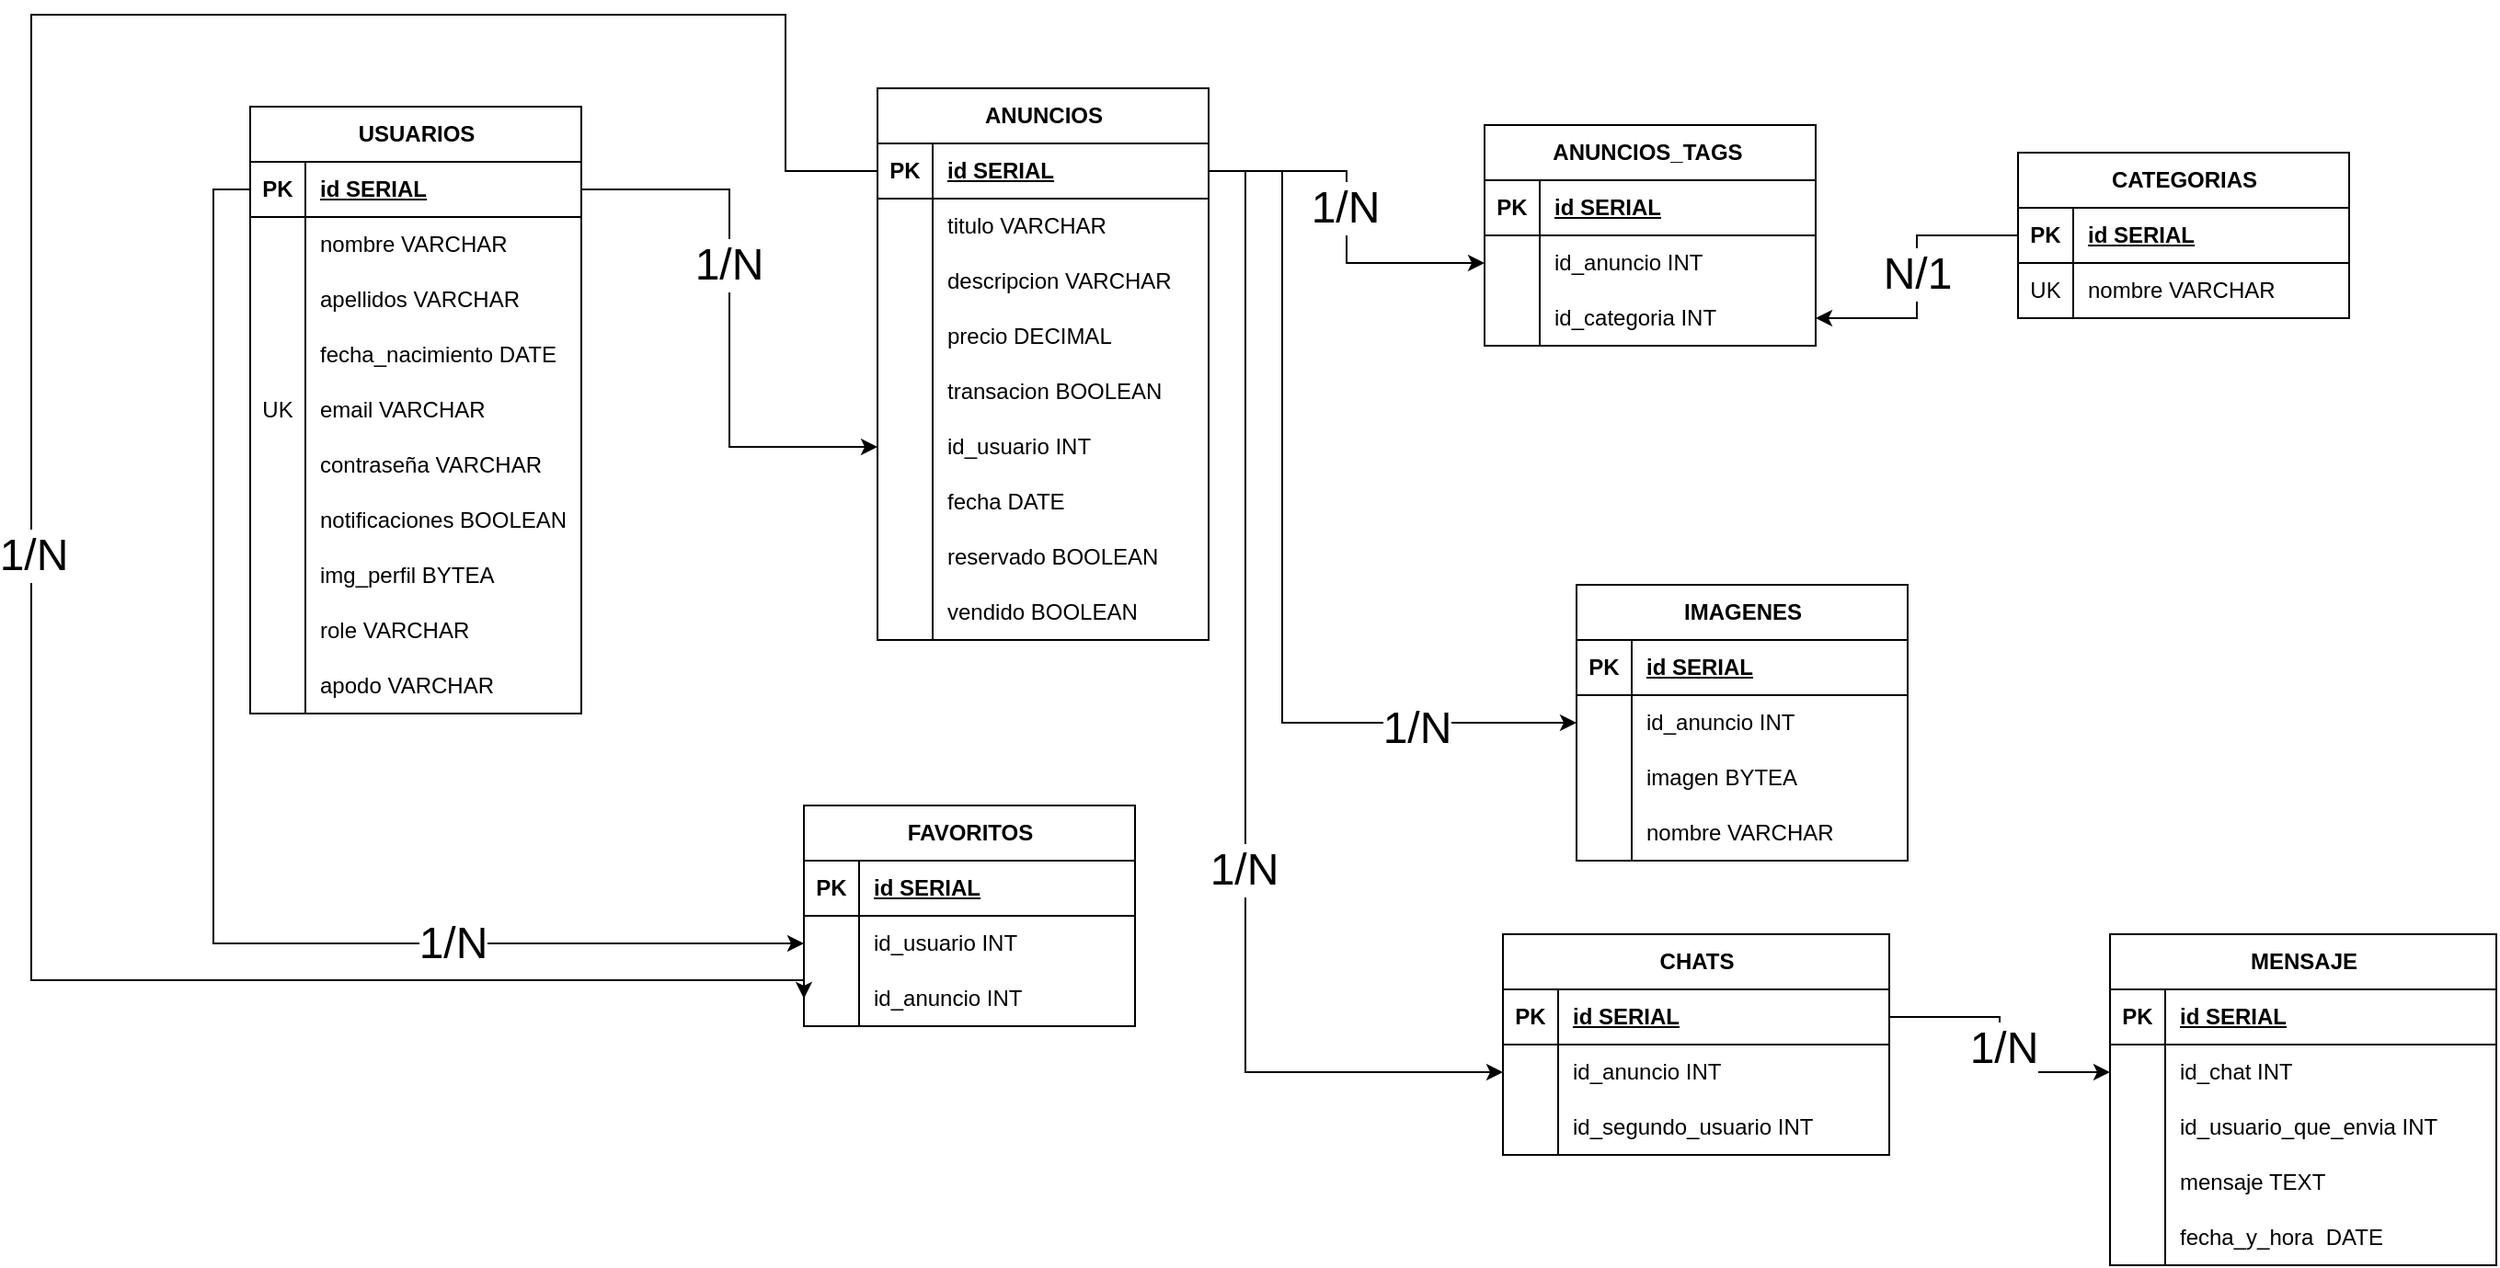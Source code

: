 <mxfile version="21.7.5" type="device">
  <diagram name="Página-1" id="xFBbB_zyV15FyHv-5IQv">
    <mxGraphModel dx="2261" dy="764" grid="1" gridSize="10" guides="1" tooltips="1" connect="1" arrows="1" fold="1" page="1" pageScale="1" pageWidth="827" pageHeight="1169" math="0" shadow="0">
      <root>
        <mxCell id="0" />
        <mxCell id="1" parent="0" />
        <mxCell id="08v7dQ_NmkrzOguiUKik-5" value="USUARIOS" style="shape=table;startSize=30;container=1;collapsible=1;childLayout=tableLayout;fixedRows=1;rowLines=0;fontStyle=1;align=center;resizeLast=1;html=1;" parent="1" vertex="1">
          <mxGeometry x="-511" y="370" width="180" height="330" as="geometry" />
        </mxCell>
        <mxCell id="08v7dQ_NmkrzOguiUKik-6" value="" style="shape=tableRow;horizontal=0;startSize=0;swimlaneHead=0;swimlaneBody=0;fillColor=none;collapsible=0;dropTarget=0;points=[[0,0.5],[1,0.5]];portConstraint=eastwest;top=0;left=0;right=0;bottom=1;" parent="08v7dQ_NmkrzOguiUKik-5" vertex="1">
          <mxGeometry y="30" width="180" height="30" as="geometry" />
        </mxCell>
        <mxCell id="08v7dQ_NmkrzOguiUKik-7" value="PK" style="shape=partialRectangle;connectable=0;fillColor=none;top=0;left=0;bottom=0;right=0;fontStyle=1;overflow=hidden;whiteSpace=wrap;html=1;" parent="08v7dQ_NmkrzOguiUKik-6" vertex="1">
          <mxGeometry width="30" height="30" as="geometry">
            <mxRectangle width="30" height="30" as="alternateBounds" />
          </mxGeometry>
        </mxCell>
        <mxCell id="08v7dQ_NmkrzOguiUKik-8" value="id SERIAL" style="shape=partialRectangle;connectable=0;fillColor=none;top=0;left=0;bottom=0;right=0;align=left;spacingLeft=6;fontStyle=5;overflow=hidden;whiteSpace=wrap;html=1;" parent="08v7dQ_NmkrzOguiUKik-6" vertex="1">
          <mxGeometry x="30" width="150" height="30" as="geometry">
            <mxRectangle width="150" height="30" as="alternateBounds" />
          </mxGeometry>
        </mxCell>
        <mxCell id="08v7dQ_NmkrzOguiUKik-9" value="" style="shape=tableRow;horizontal=0;startSize=0;swimlaneHead=0;swimlaneBody=0;fillColor=none;collapsible=0;dropTarget=0;points=[[0,0.5],[1,0.5]];portConstraint=eastwest;top=0;left=0;right=0;bottom=0;" parent="08v7dQ_NmkrzOguiUKik-5" vertex="1">
          <mxGeometry y="60" width="180" height="30" as="geometry" />
        </mxCell>
        <mxCell id="08v7dQ_NmkrzOguiUKik-10" value="" style="shape=partialRectangle;connectable=0;fillColor=none;top=0;left=0;bottom=0;right=0;editable=1;overflow=hidden;whiteSpace=wrap;html=1;" parent="08v7dQ_NmkrzOguiUKik-9" vertex="1">
          <mxGeometry width="30" height="30" as="geometry">
            <mxRectangle width="30" height="30" as="alternateBounds" />
          </mxGeometry>
        </mxCell>
        <mxCell id="08v7dQ_NmkrzOguiUKik-11" value="nombre VARCHAR" style="shape=partialRectangle;connectable=0;fillColor=none;top=0;left=0;bottom=0;right=0;align=left;spacingLeft=6;overflow=hidden;whiteSpace=wrap;html=1;" parent="08v7dQ_NmkrzOguiUKik-9" vertex="1">
          <mxGeometry x="30" width="150" height="30" as="geometry">
            <mxRectangle width="150" height="30" as="alternateBounds" />
          </mxGeometry>
        </mxCell>
        <mxCell id="08v7dQ_NmkrzOguiUKik-12" value="" style="shape=tableRow;horizontal=0;startSize=0;swimlaneHead=0;swimlaneBody=0;fillColor=none;collapsible=0;dropTarget=0;points=[[0,0.5],[1,0.5]];portConstraint=eastwest;top=0;left=0;right=0;bottom=0;" parent="08v7dQ_NmkrzOguiUKik-5" vertex="1">
          <mxGeometry y="90" width="180" height="30" as="geometry" />
        </mxCell>
        <mxCell id="08v7dQ_NmkrzOguiUKik-13" value="" style="shape=partialRectangle;connectable=0;fillColor=none;top=0;left=0;bottom=0;right=0;editable=1;overflow=hidden;whiteSpace=wrap;html=1;" parent="08v7dQ_NmkrzOguiUKik-12" vertex="1">
          <mxGeometry width="30" height="30" as="geometry">
            <mxRectangle width="30" height="30" as="alternateBounds" />
          </mxGeometry>
        </mxCell>
        <mxCell id="08v7dQ_NmkrzOguiUKik-14" value="apellidos VARCHAR" style="shape=partialRectangle;connectable=0;fillColor=none;top=0;left=0;bottom=0;right=0;align=left;spacingLeft=6;overflow=hidden;whiteSpace=wrap;html=1;" parent="08v7dQ_NmkrzOguiUKik-12" vertex="1">
          <mxGeometry x="30" width="150" height="30" as="geometry">
            <mxRectangle width="150" height="30" as="alternateBounds" />
          </mxGeometry>
        </mxCell>
        <mxCell id="08v7dQ_NmkrzOguiUKik-18" value="" style="shape=tableRow;horizontal=0;startSize=0;swimlaneHead=0;swimlaneBody=0;fillColor=none;collapsible=0;dropTarget=0;points=[[0,0.5],[1,0.5]];portConstraint=eastwest;top=0;left=0;right=0;bottom=0;" parent="08v7dQ_NmkrzOguiUKik-5" vertex="1">
          <mxGeometry y="120" width="180" height="30" as="geometry" />
        </mxCell>
        <mxCell id="08v7dQ_NmkrzOguiUKik-19" value="" style="shape=partialRectangle;connectable=0;fillColor=none;top=0;left=0;bottom=0;right=0;editable=1;overflow=hidden;whiteSpace=wrap;html=1;" parent="08v7dQ_NmkrzOguiUKik-18" vertex="1">
          <mxGeometry width="30" height="30" as="geometry">
            <mxRectangle width="30" height="30" as="alternateBounds" />
          </mxGeometry>
        </mxCell>
        <mxCell id="08v7dQ_NmkrzOguiUKik-20" value="fecha_nacimiento DATE" style="shape=partialRectangle;connectable=0;fillColor=none;top=0;left=0;bottom=0;right=0;align=left;spacingLeft=6;overflow=hidden;whiteSpace=wrap;html=1;" parent="08v7dQ_NmkrzOguiUKik-18" vertex="1">
          <mxGeometry x="30" width="150" height="30" as="geometry">
            <mxRectangle width="150" height="30" as="alternateBounds" />
          </mxGeometry>
        </mxCell>
        <mxCell id="08v7dQ_NmkrzOguiUKik-15" value="" style="shape=tableRow;horizontal=0;startSize=0;swimlaneHead=0;swimlaneBody=0;fillColor=none;collapsible=0;dropTarget=0;points=[[0,0.5],[1,0.5]];portConstraint=eastwest;top=0;left=0;right=0;bottom=0;" parent="08v7dQ_NmkrzOguiUKik-5" vertex="1">
          <mxGeometry y="150" width="180" height="30" as="geometry" />
        </mxCell>
        <mxCell id="08v7dQ_NmkrzOguiUKik-16" value="UK" style="shape=partialRectangle;connectable=0;fillColor=none;top=0;left=0;bottom=0;right=0;editable=1;overflow=hidden;whiteSpace=wrap;html=1;" parent="08v7dQ_NmkrzOguiUKik-15" vertex="1">
          <mxGeometry width="30" height="30" as="geometry">
            <mxRectangle width="30" height="30" as="alternateBounds" />
          </mxGeometry>
        </mxCell>
        <mxCell id="08v7dQ_NmkrzOguiUKik-17" value="email VARCHAR" style="shape=partialRectangle;connectable=0;fillColor=none;top=0;left=0;bottom=0;right=0;align=left;spacingLeft=6;overflow=hidden;whiteSpace=wrap;html=1;" parent="08v7dQ_NmkrzOguiUKik-15" vertex="1">
          <mxGeometry x="30" width="150" height="30" as="geometry">
            <mxRectangle width="150" height="30" as="alternateBounds" />
          </mxGeometry>
        </mxCell>
        <mxCell id="08v7dQ_NmkrzOguiUKik-21" value="" style="shape=tableRow;horizontal=0;startSize=0;swimlaneHead=0;swimlaneBody=0;fillColor=none;collapsible=0;dropTarget=0;points=[[0,0.5],[1,0.5]];portConstraint=eastwest;top=0;left=0;right=0;bottom=0;" parent="08v7dQ_NmkrzOguiUKik-5" vertex="1">
          <mxGeometry y="180" width="180" height="30" as="geometry" />
        </mxCell>
        <mxCell id="08v7dQ_NmkrzOguiUKik-22" value="" style="shape=partialRectangle;connectable=0;fillColor=none;top=0;left=0;bottom=0;right=0;editable=1;overflow=hidden;whiteSpace=wrap;html=1;" parent="08v7dQ_NmkrzOguiUKik-21" vertex="1">
          <mxGeometry width="30" height="30" as="geometry">
            <mxRectangle width="30" height="30" as="alternateBounds" />
          </mxGeometry>
        </mxCell>
        <mxCell id="08v7dQ_NmkrzOguiUKik-23" value="contraseña VARCHAR" style="shape=partialRectangle;connectable=0;fillColor=none;top=0;left=0;bottom=0;right=0;align=left;spacingLeft=6;overflow=hidden;whiteSpace=wrap;html=1;" parent="08v7dQ_NmkrzOguiUKik-21" vertex="1">
          <mxGeometry x="30" width="150" height="30" as="geometry">
            <mxRectangle width="150" height="30" as="alternateBounds" />
          </mxGeometry>
        </mxCell>
        <mxCell id="08v7dQ_NmkrzOguiUKik-24" value="" style="shape=tableRow;horizontal=0;startSize=0;swimlaneHead=0;swimlaneBody=0;fillColor=none;collapsible=0;dropTarget=0;points=[[0,0.5],[1,0.5]];portConstraint=eastwest;top=0;left=0;right=0;bottom=0;" parent="08v7dQ_NmkrzOguiUKik-5" vertex="1">
          <mxGeometry y="210" width="180" height="30" as="geometry" />
        </mxCell>
        <mxCell id="08v7dQ_NmkrzOguiUKik-25" value="" style="shape=partialRectangle;connectable=0;fillColor=none;top=0;left=0;bottom=0;right=0;editable=1;overflow=hidden;whiteSpace=wrap;html=1;" parent="08v7dQ_NmkrzOguiUKik-24" vertex="1">
          <mxGeometry width="30" height="30" as="geometry">
            <mxRectangle width="30" height="30" as="alternateBounds" />
          </mxGeometry>
        </mxCell>
        <mxCell id="08v7dQ_NmkrzOguiUKik-26" value="notificaciones BOOLEAN" style="shape=partialRectangle;connectable=0;fillColor=none;top=0;left=0;bottom=0;right=0;align=left;spacingLeft=6;overflow=hidden;whiteSpace=wrap;html=1;" parent="08v7dQ_NmkrzOguiUKik-24" vertex="1">
          <mxGeometry x="30" width="150" height="30" as="geometry">
            <mxRectangle width="150" height="30" as="alternateBounds" />
          </mxGeometry>
        </mxCell>
        <mxCell id="08v7dQ_NmkrzOguiUKik-125" value="" style="shape=tableRow;horizontal=0;startSize=0;swimlaneHead=0;swimlaneBody=0;fillColor=none;collapsible=0;dropTarget=0;points=[[0,0.5],[1,0.5]];portConstraint=eastwest;top=0;left=0;right=0;bottom=0;" parent="08v7dQ_NmkrzOguiUKik-5" vertex="1">
          <mxGeometry y="240" width="180" height="30" as="geometry" />
        </mxCell>
        <mxCell id="08v7dQ_NmkrzOguiUKik-126" value="" style="shape=partialRectangle;connectable=0;fillColor=none;top=0;left=0;bottom=0;right=0;editable=1;overflow=hidden;whiteSpace=wrap;html=1;" parent="08v7dQ_NmkrzOguiUKik-125" vertex="1">
          <mxGeometry width="30" height="30" as="geometry">
            <mxRectangle width="30" height="30" as="alternateBounds" />
          </mxGeometry>
        </mxCell>
        <mxCell id="08v7dQ_NmkrzOguiUKik-127" value="img_perfil BYTEA" style="shape=partialRectangle;connectable=0;fillColor=none;top=0;left=0;bottom=0;right=0;align=left;spacingLeft=6;overflow=hidden;whiteSpace=wrap;html=1;" parent="08v7dQ_NmkrzOguiUKik-125" vertex="1">
          <mxGeometry x="30" width="150" height="30" as="geometry">
            <mxRectangle width="150" height="30" as="alternateBounds" />
          </mxGeometry>
        </mxCell>
        <mxCell id="OYvAsoiQzsK3gsLC1xbl-1" value="" style="shape=tableRow;horizontal=0;startSize=0;swimlaneHead=0;swimlaneBody=0;fillColor=none;collapsible=0;dropTarget=0;points=[[0,0.5],[1,0.5]];portConstraint=eastwest;top=0;left=0;right=0;bottom=0;" parent="08v7dQ_NmkrzOguiUKik-5" vertex="1">
          <mxGeometry y="270" width="180" height="30" as="geometry" />
        </mxCell>
        <mxCell id="OYvAsoiQzsK3gsLC1xbl-2" value="" style="shape=partialRectangle;connectable=0;fillColor=none;top=0;left=0;bottom=0;right=0;editable=1;overflow=hidden;whiteSpace=wrap;html=1;" parent="OYvAsoiQzsK3gsLC1xbl-1" vertex="1">
          <mxGeometry width="30" height="30" as="geometry">
            <mxRectangle width="30" height="30" as="alternateBounds" />
          </mxGeometry>
        </mxCell>
        <mxCell id="OYvAsoiQzsK3gsLC1xbl-3" value="role VARCHAR" style="shape=partialRectangle;connectable=0;fillColor=none;top=0;left=0;bottom=0;right=0;align=left;spacingLeft=6;overflow=hidden;whiteSpace=wrap;html=1;" parent="OYvAsoiQzsK3gsLC1xbl-1" vertex="1">
          <mxGeometry x="30" width="150" height="30" as="geometry">
            <mxRectangle width="150" height="30" as="alternateBounds" />
          </mxGeometry>
        </mxCell>
        <mxCell id="1DwestxLMQqxPcbPdeS--1" value="" style="shape=tableRow;horizontal=0;startSize=0;swimlaneHead=0;swimlaneBody=0;fillColor=none;collapsible=0;dropTarget=0;points=[[0,0.5],[1,0.5]];portConstraint=eastwest;top=0;left=0;right=0;bottom=0;" vertex="1" parent="08v7dQ_NmkrzOguiUKik-5">
          <mxGeometry y="300" width="180" height="30" as="geometry" />
        </mxCell>
        <mxCell id="1DwestxLMQqxPcbPdeS--2" value="" style="shape=partialRectangle;connectable=0;fillColor=none;top=0;left=0;bottom=0;right=0;editable=1;overflow=hidden;whiteSpace=wrap;html=1;" vertex="1" parent="1DwestxLMQqxPcbPdeS--1">
          <mxGeometry width="30" height="30" as="geometry">
            <mxRectangle width="30" height="30" as="alternateBounds" />
          </mxGeometry>
        </mxCell>
        <mxCell id="1DwestxLMQqxPcbPdeS--3" value="apodo VARCHAR" style="shape=partialRectangle;connectable=0;fillColor=none;top=0;left=0;bottom=0;right=0;align=left;spacingLeft=6;overflow=hidden;whiteSpace=wrap;html=1;" vertex="1" parent="1DwestxLMQqxPcbPdeS--1">
          <mxGeometry x="30" width="150" height="30" as="geometry">
            <mxRectangle width="150" height="30" as="alternateBounds" />
          </mxGeometry>
        </mxCell>
        <mxCell id="08v7dQ_NmkrzOguiUKik-27" value="ANUNCIOS" style="shape=table;startSize=30;container=1;collapsible=1;childLayout=tableLayout;fixedRows=1;rowLines=0;fontStyle=1;align=center;resizeLast=1;html=1;" parent="1" vertex="1">
          <mxGeometry x="-170" y="360" width="180" height="300" as="geometry" />
        </mxCell>
        <mxCell id="08v7dQ_NmkrzOguiUKik-28" value="" style="shape=tableRow;horizontal=0;startSize=0;swimlaneHead=0;swimlaneBody=0;fillColor=none;collapsible=0;dropTarget=0;points=[[0,0.5],[1,0.5]];portConstraint=eastwest;top=0;left=0;right=0;bottom=1;" parent="08v7dQ_NmkrzOguiUKik-27" vertex="1">
          <mxGeometry y="30" width="180" height="30" as="geometry" />
        </mxCell>
        <mxCell id="08v7dQ_NmkrzOguiUKik-29" value="PK" style="shape=partialRectangle;connectable=0;fillColor=none;top=0;left=0;bottom=0;right=0;fontStyle=1;overflow=hidden;whiteSpace=wrap;html=1;" parent="08v7dQ_NmkrzOguiUKik-28" vertex="1">
          <mxGeometry width="30" height="30" as="geometry">
            <mxRectangle width="30" height="30" as="alternateBounds" />
          </mxGeometry>
        </mxCell>
        <mxCell id="08v7dQ_NmkrzOguiUKik-30" value="id SERIAL" style="shape=partialRectangle;connectable=0;fillColor=none;top=0;left=0;bottom=0;right=0;align=left;spacingLeft=6;fontStyle=5;overflow=hidden;whiteSpace=wrap;html=1;" parent="08v7dQ_NmkrzOguiUKik-28" vertex="1">
          <mxGeometry x="30" width="150" height="30" as="geometry">
            <mxRectangle width="150" height="30" as="alternateBounds" />
          </mxGeometry>
        </mxCell>
        <mxCell id="08v7dQ_NmkrzOguiUKik-31" value="" style="shape=tableRow;horizontal=0;startSize=0;swimlaneHead=0;swimlaneBody=0;fillColor=none;collapsible=0;dropTarget=0;points=[[0,0.5],[1,0.5]];portConstraint=eastwest;top=0;left=0;right=0;bottom=0;" parent="08v7dQ_NmkrzOguiUKik-27" vertex="1">
          <mxGeometry y="60" width="180" height="30" as="geometry" />
        </mxCell>
        <mxCell id="08v7dQ_NmkrzOguiUKik-32" value="" style="shape=partialRectangle;connectable=0;fillColor=none;top=0;left=0;bottom=0;right=0;editable=1;overflow=hidden;whiteSpace=wrap;html=1;" parent="08v7dQ_NmkrzOguiUKik-31" vertex="1">
          <mxGeometry width="30" height="30" as="geometry">
            <mxRectangle width="30" height="30" as="alternateBounds" />
          </mxGeometry>
        </mxCell>
        <mxCell id="08v7dQ_NmkrzOguiUKik-33" value="titulo VARCHAR" style="shape=partialRectangle;connectable=0;fillColor=none;top=0;left=0;bottom=0;right=0;align=left;spacingLeft=6;overflow=hidden;whiteSpace=wrap;html=1;" parent="08v7dQ_NmkrzOguiUKik-31" vertex="1">
          <mxGeometry x="30" width="150" height="30" as="geometry">
            <mxRectangle width="150" height="30" as="alternateBounds" />
          </mxGeometry>
        </mxCell>
        <mxCell id="08v7dQ_NmkrzOguiUKik-34" value="" style="shape=tableRow;horizontal=0;startSize=0;swimlaneHead=0;swimlaneBody=0;fillColor=none;collapsible=0;dropTarget=0;points=[[0,0.5],[1,0.5]];portConstraint=eastwest;top=0;left=0;right=0;bottom=0;" parent="08v7dQ_NmkrzOguiUKik-27" vertex="1">
          <mxGeometry y="90" width="180" height="30" as="geometry" />
        </mxCell>
        <mxCell id="08v7dQ_NmkrzOguiUKik-35" value="" style="shape=partialRectangle;connectable=0;fillColor=none;top=0;left=0;bottom=0;right=0;editable=1;overflow=hidden;whiteSpace=wrap;html=1;" parent="08v7dQ_NmkrzOguiUKik-34" vertex="1">
          <mxGeometry width="30" height="30" as="geometry">
            <mxRectangle width="30" height="30" as="alternateBounds" />
          </mxGeometry>
        </mxCell>
        <mxCell id="08v7dQ_NmkrzOguiUKik-36" value="descripcion VARCHAR" style="shape=partialRectangle;connectable=0;fillColor=none;top=0;left=0;bottom=0;right=0;align=left;spacingLeft=6;overflow=hidden;whiteSpace=wrap;html=1;" parent="08v7dQ_NmkrzOguiUKik-34" vertex="1">
          <mxGeometry x="30" width="150" height="30" as="geometry">
            <mxRectangle width="150" height="30" as="alternateBounds" />
          </mxGeometry>
        </mxCell>
        <mxCell id="08v7dQ_NmkrzOguiUKik-37" value="" style="shape=tableRow;horizontal=0;startSize=0;swimlaneHead=0;swimlaneBody=0;fillColor=none;collapsible=0;dropTarget=0;points=[[0,0.5],[1,0.5]];portConstraint=eastwest;top=0;left=0;right=0;bottom=0;" parent="08v7dQ_NmkrzOguiUKik-27" vertex="1">
          <mxGeometry y="120" width="180" height="30" as="geometry" />
        </mxCell>
        <mxCell id="08v7dQ_NmkrzOguiUKik-38" value="" style="shape=partialRectangle;connectable=0;fillColor=none;top=0;left=0;bottom=0;right=0;editable=1;overflow=hidden;whiteSpace=wrap;html=1;" parent="08v7dQ_NmkrzOguiUKik-37" vertex="1">
          <mxGeometry width="30" height="30" as="geometry">
            <mxRectangle width="30" height="30" as="alternateBounds" />
          </mxGeometry>
        </mxCell>
        <mxCell id="08v7dQ_NmkrzOguiUKik-39" value="precio DECIMAL" style="shape=partialRectangle;connectable=0;fillColor=none;top=0;left=0;bottom=0;right=0;align=left;spacingLeft=6;overflow=hidden;whiteSpace=wrap;html=1;" parent="08v7dQ_NmkrzOguiUKik-37" vertex="1">
          <mxGeometry x="30" width="150" height="30" as="geometry">
            <mxRectangle width="150" height="30" as="alternateBounds" />
          </mxGeometry>
        </mxCell>
        <mxCell id="08v7dQ_NmkrzOguiUKik-40" value="" style="shape=tableRow;horizontal=0;startSize=0;swimlaneHead=0;swimlaneBody=0;fillColor=none;collapsible=0;dropTarget=0;points=[[0,0.5],[1,0.5]];portConstraint=eastwest;top=0;left=0;right=0;bottom=0;" parent="08v7dQ_NmkrzOguiUKik-27" vertex="1">
          <mxGeometry y="150" width="180" height="30" as="geometry" />
        </mxCell>
        <mxCell id="08v7dQ_NmkrzOguiUKik-41" value="" style="shape=partialRectangle;connectable=0;fillColor=none;top=0;left=0;bottom=0;right=0;editable=1;overflow=hidden;whiteSpace=wrap;html=1;" parent="08v7dQ_NmkrzOguiUKik-40" vertex="1">
          <mxGeometry width="30" height="30" as="geometry">
            <mxRectangle width="30" height="30" as="alternateBounds" />
          </mxGeometry>
        </mxCell>
        <mxCell id="08v7dQ_NmkrzOguiUKik-42" value="transacion BOOLEAN" style="shape=partialRectangle;connectable=0;fillColor=none;top=0;left=0;bottom=0;right=0;align=left;spacingLeft=6;overflow=hidden;whiteSpace=wrap;html=1;" parent="08v7dQ_NmkrzOguiUKik-40" vertex="1">
          <mxGeometry x="30" width="150" height="30" as="geometry">
            <mxRectangle width="150" height="30" as="alternateBounds" />
          </mxGeometry>
        </mxCell>
        <mxCell id="08v7dQ_NmkrzOguiUKik-46" value="" style="shape=tableRow;horizontal=0;startSize=0;swimlaneHead=0;swimlaneBody=0;fillColor=none;collapsible=0;dropTarget=0;points=[[0,0.5],[1,0.5]];portConstraint=eastwest;top=0;left=0;right=0;bottom=0;" parent="08v7dQ_NmkrzOguiUKik-27" vertex="1">
          <mxGeometry y="180" width="180" height="30" as="geometry" />
        </mxCell>
        <mxCell id="08v7dQ_NmkrzOguiUKik-47" value="" style="shape=partialRectangle;connectable=0;fillColor=none;top=0;left=0;bottom=0;right=0;editable=1;overflow=hidden;whiteSpace=wrap;html=1;" parent="08v7dQ_NmkrzOguiUKik-46" vertex="1">
          <mxGeometry width="30" height="30" as="geometry">
            <mxRectangle width="30" height="30" as="alternateBounds" />
          </mxGeometry>
        </mxCell>
        <mxCell id="08v7dQ_NmkrzOguiUKik-48" value="id_usuario INT" style="shape=partialRectangle;connectable=0;fillColor=none;top=0;left=0;bottom=0;right=0;align=left;spacingLeft=6;overflow=hidden;whiteSpace=wrap;html=1;" parent="08v7dQ_NmkrzOguiUKik-46" vertex="1">
          <mxGeometry x="30" width="150" height="30" as="geometry">
            <mxRectangle width="150" height="30" as="alternateBounds" />
          </mxGeometry>
        </mxCell>
        <mxCell id="08v7dQ_NmkrzOguiUKik-49" value="" style="shape=tableRow;horizontal=0;startSize=0;swimlaneHead=0;swimlaneBody=0;fillColor=none;collapsible=0;dropTarget=0;points=[[0,0.5],[1,0.5]];portConstraint=eastwest;top=0;left=0;right=0;bottom=0;" parent="08v7dQ_NmkrzOguiUKik-27" vertex="1">
          <mxGeometry y="210" width="180" height="30" as="geometry" />
        </mxCell>
        <mxCell id="08v7dQ_NmkrzOguiUKik-50" value="" style="shape=partialRectangle;connectable=0;fillColor=none;top=0;left=0;bottom=0;right=0;editable=1;overflow=hidden;whiteSpace=wrap;html=1;" parent="08v7dQ_NmkrzOguiUKik-49" vertex="1">
          <mxGeometry width="30" height="30" as="geometry">
            <mxRectangle width="30" height="30" as="alternateBounds" />
          </mxGeometry>
        </mxCell>
        <mxCell id="08v7dQ_NmkrzOguiUKik-51" value="fecha DATE" style="shape=partialRectangle;connectable=0;fillColor=none;top=0;left=0;bottom=0;right=0;align=left;spacingLeft=6;overflow=hidden;whiteSpace=wrap;html=1;" parent="08v7dQ_NmkrzOguiUKik-49" vertex="1">
          <mxGeometry x="30" width="150" height="30" as="geometry">
            <mxRectangle width="150" height="30" as="alternateBounds" />
          </mxGeometry>
        </mxCell>
        <mxCell id="08v7dQ_NmkrzOguiUKik-52" value="" style="shape=tableRow;horizontal=0;startSize=0;swimlaneHead=0;swimlaneBody=0;fillColor=none;collapsible=0;dropTarget=0;points=[[0,0.5],[1,0.5]];portConstraint=eastwest;top=0;left=0;right=0;bottom=0;" parent="08v7dQ_NmkrzOguiUKik-27" vertex="1">
          <mxGeometry y="240" width="180" height="30" as="geometry" />
        </mxCell>
        <mxCell id="08v7dQ_NmkrzOguiUKik-53" value="" style="shape=partialRectangle;connectable=0;fillColor=none;top=0;left=0;bottom=0;right=0;editable=1;overflow=hidden;whiteSpace=wrap;html=1;" parent="08v7dQ_NmkrzOguiUKik-52" vertex="1">
          <mxGeometry width="30" height="30" as="geometry">
            <mxRectangle width="30" height="30" as="alternateBounds" />
          </mxGeometry>
        </mxCell>
        <mxCell id="08v7dQ_NmkrzOguiUKik-54" value="reservado BOOLEAN" style="shape=partialRectangle;connectable=0;fillColor=none;top=0;left=0;bottom=0;right=0;align=left;spacingLeft=6;overflow=hidden;whiteSpace=wrap;html=1;" parent="08v7dQ_NmkrzOguiUKik-52" vertex="1">
          <mxGeometry x="30" width="150" height="30" as="geometry">
            <mxRectangle width="150" height="30" as="alternateBounds" />
          </mxGeometry>
        </mxCell>
        <mxCell id="08v7dQ_NmkrzOguiUKik-55" value="" style="shape=tableRow;horizontal=0;startSize=0;swimlaneHead=0;swimlaneBody=0;fillColor=none;collapsible=0;dropTarget=0;points=[[0,0.5],[1,0.5]];portConstraint=eastwest;top=0;left=0;right=0;bottom=0;" parent="08v7dQ_NmkrzOguiUKik-27" vertex="1">
          <mxGeometry y="270" width="180" height="30" as="geometry" />
        </mxCell>
        <mxCell id="08v7dQ_NmkrzOguiUKik-56" value="" style="shape=partialRectangle;connectable=0;fillColor=none;top=0;left=0;bottom=0;right=0;editable=1;overflow=hidden;whiteSpace=wrap;html=1;" parent="08v7dQ_NmkrzOguiUKik-55" vertex="1">
          <mxGeometry width="30" height="30" as="geometry">
            <mxRectangle width="30" height="30" as="alternateBounds" />
          </mxGeometry>
        </mxCell>
        <mxCell id="08v7dQ_NmkrzOguiUKik-57" value="vendido BOOLEAN" style="shape=partialRectangle;connectable=0;fillColor=none;top=0;left=0;bottom=0;right=0;align=left;spacingLeft=6;overflow=hidden;whiteSpace=wrap;html=1;" parent="08v7dQ_NmkrzOguiUKik-55" vertex="1">
          <mxGeometry x="30" width="150" height="30" as="geometry">
            <mxRectangle width="150" height="30" as="alternateBounds" />
          </mxGeometry>
        </mxCell>
        <mxCell id="08v7dQ_NmkrzOguiUKik-58" value="ANUNCIOS_TAGS&lt;span style=&quot;white-space: pre;&quot;&gt;&#x9;&lt;/span&gt;" style="shape=table;startSize=30;container=1;collapsible=1;childLayout=tableLayout;fixedRows=1;rowLines=0;fontStyle=1;align=center;resizeLast=1;html=1;" parent="1" vertex="1">
          <mxGeometry x="160" y="380" width="180" height="120" as="geometry" />
        </mxCell>
        <mxCell id="08v7dQ_NmkrzOguiUKik-59" value="" style="shape=tableRow;horizontal=0;startSize=0;swimlaneHead=0;swimlaneBody=0;fillColor=none;collapsible=0;dropTarget=0;points=[[0,0.5],[1,0.5]];portConstraint=eastwest;top=0;left=0;right=0;bottom=1;" parent="08v7dQ_NmkrzOguiUKik-58" vertex="1">
          <mxGeometry y="30" width="180" height="30" as="geometry" />
        </mxCell>
        <mxCell id="08v7dQ_NmkrzOguiUKik-60" value="PK" style="shape=partialRectangle;connectable=0;fillColor=none;top=0;left=0;bottom=0;right=0;fontStyle=1;overflow=hidden;whiteSpace=wrap;html=1;" parent="08v7dQ_NmkrzOguiUKik-59" vertex="1">
          <mxGeometry width="30" height="30" as="geometry">
            <mxRectangle width="30" height="30" as="alternateBounds" />
          </mxGeometry>
        </mxCell>
        <mxCell id="08v7dQ_NmkrzOguiUKik-61" value="id SERIAL" style="shape=partialRectangle;connectable=0;fillColor=none;top=0;left=0;bottom=0;right=0;align=left;spacingLeft=6;fontStyle=5;overflow=hidden;whiteSpace=wrap;html=1;" parent="08v7dQ_NmkrzOguiUKik-59" vertex="1">
          <mxGeometry x="30" width="150" height="30" as="geometry">
            <mxRectangle width="150" height="30" as="alternateBounds" />
          </mxGeometry>
        </mxCell>
        <mxCell id="08v7dQ_NmkrzOguiUKik-62" value="" style="shape=tableRow;horizontal=0;startSize=0;swimlaneHead=0;swimlaneBody=0;fillColor=none;collapsible=0;dropTarget=0;points=[[0,0.5],[1,0.5]];portConstraint=eastwest;top=0;left=0;right=0;bottom=0;" parent="08v7dQ_NmkrzOguiUKik-58" vertex="1">
          <mxGeometry y="60" width="180" height="30" as="geometry" />
        </mxCell>
        <mxCell id="08v7dQ_NmkrzOguiUKik-63" value="" style="shape=partialRectangle;connectable=0;fillColor=none;top=0;left=0;bottom=0;right=0;editable=1;overflow=hidden;whiteSpace=wrap;html=1;" parent="08v7dQ_NmkrzOguiUKik-62" vertex="1">
          <mxGeometry width="30" height="30" as="geometry">
            <mxRectangle width="30" height="30" as="alternateBounds" />
          </mxGeometry>
        </mxCell>
        <mxCell id="08v7dQ_NmkrzOguiUKik-64" value="id_anuncio INT" style="shape=partialRectangle;connectable=0;fillColor=none;top=0;left=0;bottom=0;right=0;align=left;spacingLeft=6;overflow=hidden;whiteSpace=wrap;html=1;" parent="08v7dQ_NmkrzOguiUKik-62" vertex="1">
          <mxGeometry x="30" width="150" height="30" as="geometry">
            <mxRectangle width="150" height="30" as="alternateBounds" />
          </mxGeometry>
        </mxCell>
        <mxCell id="08v7dQ_NmkrzOguiUKik-65" value="" style="shape=tableRow;horizontal=0;startSize=0;swimlaneHead=0;swimlaneBody=0;fillColor=none;collapsible=0;dropTarget=0;points=[[0,0.5],[1,0.5]];portConstraint=eastwest;top=0;left=0;right=0;bottom=0;" parent="08v7dQ_NmkrzOguiUKik-58" vertex="1">
          <mxGeometry y="90" width="180" height="30" as="geometry" />
        </mxCell>
        <mxCell id="08v7dQ_NmkrzOguiUKik-66" value="" style="shape=partialRectangle;connectable=0;fillColor=none;top=0;left=0;bottom=0;right=0;editable=1;overflow=hidden;whiteSpace=wrap;html=1;" parent="08v7dQ_NmkrzOguiUKik-65" vertex="1">
          <mxGeometry width="30" height="30" as="geometry">
            <mxRectangle width="30" height="30" as="alternateBounds" />
          </mxGeometry>
        </mxCell>
        <mxCell id="08v7dQ_NmkrzOguiUKik-67" value="id_categoria INT" style="shape=partialRectangle;connectable=0;fillColor=none;top=0;left=0;bottom=0;right=0;align=left;spacingLeft=6;overflow=hidden;whiteSpace=wrap;html=1;" parent="08v7dQ_NmkrzOguiUKik-65" vertex="1">
          <mxGeometry x="30" width="150" height="30" as="geometry">
            <mxRectangle width="150" height="30" as="alternateBounds" />
          </mxGeometry>
        </mxCell>
        <mxCell id="08v7dQ_NmkrzOguiUKik-71" value="CATEGORIAS" style="shape=table;startSize=30;container=1;collapsible=1;childLayout=tableLayout;fixedRows=1;rowLines=0;fontStyle=1;align=center;resizeLast=1;html=1;" parent="1" vertex="1">
          <mxGeometry x="450" y="395" width="180" height="90" as="geometry" />
        </mxCell>
        <mxCell id="08v7dQ_NmkrzOguiUKik-72" value="" style="shape=tableRow;horizontal=0;startSize=0;swimlaneHead=0;swimlaneBody=0;fillColor=none;collapsible=0;dropTarget=0;points=[[0,0.5],[1,0.5]];portConstraint=eastwest;top=0;left=0;right=0;bottom=1;" parent="08v7dQ_NmkrzOguiUKik-71" vertex="1">
          <mxGeometry y="30" width="180" height="30" as="geometry" />
        </mxCell>
        <mxCell id="08v7dQ_NmkrzOguiUKik-73" value="PK" style="shape=partialRectangle;connectable=0;fillColor=none;top=0;left=0;bottom=0;right=0;fontStyle=1;overflow=hidden;whiteSpace=wrap;html=1;" parent="08v7dQ_NmkrzOguiUKik-72" vertex="1">
          <mxGeometry width="30" height="30" as="geometry">
            <mxRectangle width="30" height="30" as="alternateBounds" />
          </mxGeometry>
        </mxCell>
        <mxCell id="08v7dQ_NmkrzOguiUKik-74" value="id SERIAL" style="shape=partialRectangle;connectable=0;fillColor=none;top=0;left=0;bottom=0;right=0;align=left;spacingLeft=6;fontStyle=5;overflow=hidden;whiteSpace=wrap;html=1;" parent="08v7dQ_NmkrzOguiUKik-72" vertex="1">
          <mxGeometry x="30" width="150" height="30" as="geometry">
            <mxRectangle width="150" height="30" as="alternateBounds" />
          </mxGeometry>
        </mxCell>
        <mxCell id="08v7dQ_NmkrzOguiUKik-75" value="" style="shape=tableRow;horizontal=0;startSize=0;swimlaneHead=0;swimlaneBody=0;fillColor=none;collapsible=0;dropTarget=0;points=[[0,0.5],[1,0.5]];portConstraint=eastwest;top=0;left=0;right=0;bottom=0;" parent="08v7dQ_NmkrzOguiUKik-71" vertex="1">
          <mxGeometry y="60" width="180" height="30" as="geometry" />
        </mxCell>
        <mxCell id="08v7dQ_NmkrzOguiUKik-76" value="UK" style="shape=partialRectangle;connectable=0;fillColor=none;top=0;left=0;bottom=0;right=0;editable=1;overflow=hidden;whiteSpace=wrap;html=1;" parent="08v7dQ_NmkrzOguiUKik-75" vertex="1">
          <mxGeometry width="30" height="30" as="geometry">
            <mxRectangle width="30" height="30" as="alternateBounds" />
          </mxGeometry>
        </mxCell>
        <mxCell id="08v7dQ_NmkrzOguiUKik-77" value="nombre VARCHAR" style="shape=partialRectangle;connectable=0;fillColor=none;top=0;left=0;bottom=0;right=0;align=left;spacingLeft=6;overflow=hidden;whiteSpace=wrap;html=1;" parent="08v7dQ_NmkrzOguiUKik-75" vertex="1">
          <mxGeometry x="30" width="150" height="30" as="geometry">
            <mxRectangle width="150" height="30" as="alternateBounds" />
          </mxGeometry>
        </mxCell>
        <mxCell id="08v7dQ_NmkrzOguiUKik-84" value="FAVORITOS" style="shape=table;startSize=30;container=1;collapsible=1;childLayout=tableLayout;fixedRows=1;rowLines=0;fontStyle=1;align=center;resizeLast=1;html=1;" parent="1" vertex="1">
          <mxGeometry x="-210" y="750" width="180" height="120" as="geometry" />
        </mxCell>
        <mxCell id="08v7dQ_NmkrzOguiUKik-85" value="" style="shape=tableRow;horizontal=0;startSize=0;swimlaneHead=0;swimlaneBody=0;fillColor=none;collapsible=0;dropTarget=0;points=[[0,0.5],[1,0.5]];portConstraint=eastwest;top=0;left=0;right=0;bottom=1;" parent="08v7dQ_NmkrzOguiUKik-84" vertex="1">
          <mxGeometry y="30" width="180" height="30" as="geometry" />
        </mxCell>
        <mxCell id="08v7dQ_NmkrzOguiUKik-86" value="PK" style="shape=partialRectangle;connectable=0;fillColor=none;top=0;left=0;bottom=0;right=0;fontStyle=1;overflow=hidden;whiteSpace=wrap;html=1;" parent="08v7dQ_NmkrzOguiUKik-85" vertex="1">
          <mxGeometry width="30" height="30" as="geometry">
            <mxRectangle width="30" height="30" as="alternateBounds" />
          </mxGeometry>
        </mxCell>
        <mxCell id="08v7dQ_NmkrzOguiUKik-87" value="id SERIAL" style="shape=partialRectangle;connectable=0;fillColor=none;top=0;left=0;bottom=0;right=0;align=left;spacingLeft=6;fontStyle=5;overflow=hidden;whiteSpace=wrap;html=1;" parent="08v7dQ_NmkrzOguiUKik-85" vertex="1">
          <mxGeometry x="30" width="150" height="30" as="geometry">
            <mxRectangle width="150" height="30" as="alternateBounds" />
          </mxGeometry>
        </mxCell>
        <mxCell id="08v7dQ_NmkrzOguiUKik-88" value="" style="shape=tableRow;horizontal=0;startSize=0;swimlaneHead=0;swimlaneBody=0;fillColor=none;collapsible=0;dropTarget=0;points=[[0,0.5],[1,0.5]];portConstraint=eastwest;top=0;left=0;right=0;bottom=0;" parent="08v7dQ_NmkrzOguiUKik-84" vertex="1">
          <mxGeometry y="60" width="180" height="30" as="geometry" />
        </mxCell>
        <mxCell id="08v7dQ_NmkrzOguiUKik-89" value="" style="shape=partialRectangle;connectable=0;fillColor=none;top=0;left=0;bottom=0;right=0;editable=1;overflow=hidden;whiteSpace=wrap;html=1;" parent="08v7dQ_NmkrzOguiUKik-88" vertex="1">
          <mxGeometry width="30" height="30" as="geometry">
            <mxRectangle width="30" height="30" as="alternateBounds" />
          </mxGeometry>
        </mxCell>
        <mxCell id="08v7dQ_NmkrzOguiUKik-90" value="id_usuario INT" style="shape=partialRectangle;connectable=0;fillColor=none;top=0;left=0;bottom=0;right=0;align=left;spacingLeft=6;overflow=hidden;whiteSpace=wrap;html=1;" parent="08v7dQ_NmkrzOguiUKik-88" vertex="1">
          <mxGeometry x="30" width="150" height="30" as="geometry">
            <mxRectangle width="150" height="30" as="alternateBounds" />
          </mxGeometry>
        </mxCell>
        <mxCell id="08v7dQ_NmkrzOguiUKik-91" value="" style="shape=tableRow;horizontal=0;startSize=0;swimlaneHead=0;swimlaneBody=0;fillColor=none;collapsible=0;dropTarget=0;points=[[0,0.5],[1,0.5]];portConstraint=eastwest;top=0;left=0;right=0;bottom=0;" parent="08v7dQ_NmkrzOguiUKik-84" vertex="1">
          <mxGeometry y="90" width="180" height="30" as="geometry" />
        </mxCell>
        <mxCell id="08v7dQ_NmkrzOguiUKik-92" value="" style="shape=partialRectangle;connectable=0;fillColor=none;top=0;left=0;bottom=0;right=0;editable=1;overflow=hidden;whiteSpace=wrap;html=1;" parent="08v7dQ_NmkrzOguiUKik-91" vertex="1">
          <mxGeometry width="30" height="30" as="geometry">
            <mxRectangle width="30" height="30" as="alternateBounds" />
          </mxGeometry>
        </mxCell>
        <mxCell id="08v7dQ_NmkrzOguiUKik-93" value="id_anuncio INT" style="shape=partialRectangle;connectable=0;fillColor=none;top=0;left=0;bottom=0;right=0;align=left;spacingLeft=6;overflow=hidden;whiteSpace=wrap;html=1;" parent="08v7dQ_NmkrzOguiUKik-91" vertex="1">
          <mxGeometry x="30" width="150" height="30" as="geometry">
            <mxRectangle width="150" height="30" as="alternateBounds" />
          </mxGeometry>
        </mxCell>
        <mxCell id="08v7dQ_NmkrzOguiUKik-97" value="IMAGENES" style="shape=table;startSize=30;container=1;collapsible=1;childLayout=tableLayout;fixedRows=1;rowLines=0;fontStyle=1;align=center;resizeLast=1;html=1;" parent="1" vertex="1">
          <mxGeometry x="210" y="630" width="180" height="150" as="geometry" />
        </mxCell>
        <mxCell id="08v7dQ_NmkrzOguiUKik-98" value="" style="shape=tableRow;horizontal=0;startSize=0;swimlaneHead=0;swimlaneBody=0;fillColor=none;collapsible=0;dropTarget=0;points=[[0,0.5],[1,0.5]];portConstraint=eastwest;top=0;left=0;right=0;bottom=1;" parent="08v7dQ_NmkrzOguiUKik-97" vertex="1">
          <mxGeometry y="30" width="180" height="30" as="geometry" />
        </mxCell>
        <mxCell id="08v7dQ_NmkrzOguiUKik-99" value="PK" style="shape=partialRectangle;connectable=0;fillColor=none;top=0;left=0;bottom=0;right=0;fontStyle=1;overflow=hidden;whiteSpace=wrap;html=1;" parent="08v7dQ_NmkrzOguiUKik-98" vertex="1">
          <mxGeometry width="30" height="30" as="geometry">
            <mxRectangle width="30" height="30" as="alternateBounds" />
          </mxGeometry>
        </mxCell>
        <mxCell id="08v7dQ_NmkrzOguiUKik-100" value="id SERIAL" style="shape=partialRectangle;connectable=0;fillColor=none;top=0;left=0;bottom=0;right=0;align=left;spacingLeft=6;fontStyle=5;overflow=hidden;whiteSpace=wrap;html=1;" parent="08v7dQ_NmkrzOguiUKik-98" vertex="1">
          <mxGeometry x="30" width="150" height="30" as="geometry">
            <mxRectangle width="150" height="30" as="alternateBounds" />
          </mxGeometry>
        </mxCell>
        <mxCell id="08v7dQ_NmkrzOguiUKik-101" value="" style="shape=tableRow;horizontal=0;startSize=0;swimlaneHead=0;swimlaneBody=0;fillColor=none;collapsible=0;dropTarget=0;points=[[0,0.5],[1,0.5]];portConstraint=eastwest;top=0;left=0;right=0;bottom=0;" parent="08v7dQ_NmkrzOguiUKik-97" vertex="1">
          <mxGeometry y="60" width="180" height="30" as="geometry" />
        </mxCell>
        <mxCell id="08v7dQ_NmkrzOguiUKik-102" value="" style="shape=partialRectangle;connectable=0;fillColor=none;top=0;left=0;bottom=0;right=0;editable=1;overflow=hidden;whiteSpace=wrap;html=1;" parent="08v7dQ_NmkrzOguiUKik-101" vertex="1">
          <mxGeometry width="30" height="30" as="geometry">
            <mxRectangle width="30" height="30" as="alternateBounds" />
          </mxGeometry>
        </mxCell>
        <mxCell id="08v7dQ_NmkrzOguiUKik-103" value="id_anuncio INT" style="shape=partialRectangle;connectable=0;fillColor=none;top=0;left=0;bottom=0;right=0;align=left;spacingLeft=6;overflow=hidden;whiteSpace=wrap;html=1;" parent="08v7dQ_NmkrzOguiUKik-101" vertex="1">
          <mxGeometry x="30" width="150" height="30" as="geometry">
            <mxRectangle width="150" height="30" as="alternateBounds" />
          </mxGeometry>
        </mxCell>
        <mxCell id="08v7dQ_NmkrzOguiUKik-104" value="" style="shape=tableRow;horizontal=0;startSize=0;swimlaneHead=0;swimlaneBody=0;fillColor=none;collapsible=0;dropTarget=0;points=[[0,0.5],[1,0.5]];portConstraint=eastwest;top=0;left=0;right=0;bottom=0;" parent="08v7dQ_NmkrzOguiUKik-97" vertex="1">
          <mxGeometry y="90" width="180" height="30" as="geometry" />
        </mxCell>
        <mxCell id="08v7dQ_NmkrzOguiUKik-105" value="" style="shape=partialRectangle;connectable=0;fillColor=none;top=0;left=0;bottom=0;right=0;editable=1;overflow=hidden;whiteSpace=wrap;html=1;" parent="08v7dQ_NmkrzOguiUKik-104" vertex="1">
          <mxGeometry width="30" height="30" as="geometry">
            <mxRectangle width="30" height="30" as="alternateBounds" />
          </mxGeometry>
        </mxCell>
        <mxCell id="08v7dQ_NmkrzOguiUKik-106" value="imagen BYTEA" style="shape=partialRectangle;connectable=0;fillColor=none;top=0;left=0;bottom=0;right=0;align=left;spacingLeft=6;overflow=hidden;whiteSpace=wrap;html=1;" parent="08v7dQ_NmkrzOguiUKik-104" vertex="1">
          <mxGeometry x="30" width="150" height="30" as="geometry">
            <mxRectangle width="150" height="30" as="alternateBounds" />
          </mxGeometry>
        </mxCell>
        <mxCell id="1DwestxLMQqxPcbPdeS--4" value="" style="shape=tableRow;horizontal=0;startSize=0;swimlaneHead=0;swimlaneBody=0;fillColor=none;collapsible=0;dropTarget=0;points=[[0,0.5],[1,0.5]];portConstraint=eastwest;top=0;left=0;right=0;bottom=0;" vertex="1" parent="08v7dQ_NmkrzOguiUKik-97">
          <mxGeometry y="120" width="180" height="30" as="geometry" />
        </mxCell>
        <mxCell id="1DwestxLMQqxPcbPdeS--5" value="" style="shape=partialRectangle;connectable=0;fillColor=none;top=0;left=0;bottom=0;right=0;editable=1;overflow=hidden;whiteSpace=wrap;html=1;" vertex="1" parent="1DwestxLMQqxPcbPdeS--4">
          <mxGeometry width="30" height="30" as="geometry">
            <mxRectangle width="30" height="30" as="alternateBounds" />
          </mxGeometry>
        </mxCell>
        <mxCell id="1DwestxLMQqxPcbPdeS--6" value="nombre VARCHAR" style="shape=partialRectangle;connectable=0;fillColor=none;top=0;left=0;bottom=0;right=0;align=left;spacingLeft=6;overflow=hidden;whiteSpace=wrap;html=1;" vertex="1" parent="1DwestxLMQqxPcbPdeS--4">
          <mxGeometry x="30" width="150" height="30" as="geometry">
            <mxRectangle width="150" height="30" as="alternateBounds" />
          </mxGeometry>
        </mxCell>
        <mxCell id="08v7dQ_NmkrzOguiUKik-110" style="edgeStyle=orthogonalEdgeStyle;rounded=0;orthogonalLoop=1;jettySize=auto;html=1;exitX=1;exitY=0.5;exitDx=0;exitDy=0;entryX=0;entryY=0.5;entryDx=0;entryDy=0;" parent="1" source="08v7dQ_NmkrzOguiUKik-6" target="08v7dQ_NmkrzOguiUKik-46" edge="1">
          <mxGeometry relative="1" as="geometry" />
        </mxCell>
        <mxCell id="08v7dQ_NmkrzOguiUKik-114" value="&lt;font style=&quot;font-size: 24px;&quot;&gt;1/N&lt;/font&gt;" style="edgeLabel;html=1;align=center;verticalAlign=middle;resizable=0;points=[];" parent="08v7dQ_NmkrzOguiUKik-110" vertex="1" connectable="0">
          <mxGeometry x="-0.194" y="-1" relative="1" as="geometry">
            <mxPoint as="offset" />
          </mxGeometry>
        </mxCell>
        <mxCell id="08v7dQ_NmkrzOguiUKik-112" style="edgeStyle=orthogonalEdgeStyle;rounded=0;orthogonalLoop=1;jettySize=auto;html=1;exitX=1;exitY=0.5;exitDx=0;exitDy=0;entryX=0;entryY=0.5;entryDx=0;entryDy=0;" parent="1" source="08v7dQ_NmkrzOguiUKik-28" target="08v7dQ_NmkrzOguiUKik-62" edge="1">
          <mxGeometry relative="1" as="geometry" />
        </mxCell>
        <mxCell id="08v7dQ_NmkrzOguiUKik-115" value="&lt;font style=&quot;font-size: 24px;&quot;&gt;1/N&lt;/font&gt;" style="edgeLabel;html=1;align=center;verticalAlign=middle;resizable=0;points=[];" parent="08v7dQ_NmkrzOguiUKik-112" vertex="1" connectable="0">
          <mxGeometry x="-0.05" y="-1" relative="1" as="geometry">
            <mxPoint as="offset" />
          </mxGeometry>
        </mxCell>
        <mxCell id="08v7dQ_NmkrzOguiUKik-113" style="edgeStyle=orthogonalEdgeStyle;rounded=0;orthogonalLoop=1;jettySize=auto;html=1;exitX=0;exitY=0.5;exitDx=0;exitDy=0;entryX=1;entryY=0.5;entryDx=0;entryDy=0;" parent="1" source="08v7dQ_NmkrzOguiUKik-72" target="08v7dQ_NmkrzOguiUKik-65" edge="1">
          <mxGeometry relative="1" as="geometry" />
        </mxCell>
        <mxCell id="08v7dQ_NmkrzOguiUKik-116" value="&lt;font style=&quot;font-size: 24px;&quot;&gt;N/1&lt;/font&gt;" style="edgeLabel;html=1;align=center;verticalAlign=middle;resizable=0;points=[];" parent="08v7dQ_NmkrzOguiUKik-113" vertex="1" connectable="0">
          <mxGeometry x="-0.019" relative="1" as="geometry">
            <mxPoint as="offset" />
          </mxGeometry>
        </mxCell>
        <mxCell id="08v7dQ_NmkrzOguiUKik-119" style="edgeStyle=orthogonalEdgeStyle;rounded=0;orthogonalLoop=1;jettySize=auto;html=1;exitX=0;exitY=0.5;exitDx=0;exitDy=0;entryX=0;entryY=0.5;entryDx=0;entryDy=0;" parent="1" source="08v7dQ_NmkrzOguiUKik-6" target="08v7dQ_NmkrzOguiUKik-88" edge="1">
          <mxGeometry relative="1" as="geometry" />
        </mxCell>
        <mxCell id="08v7dQ_NmkrzOguiUKik-120" value="&lt;font style=&quot;font-size: 24px;&quot;&gt;1/N&lt;/font&gt;" style="edgeLabel;html=1;align=center;verticalAlign=middle;resizable=0;points=[];" parent="08v7dQ_NmkrzOguiUKik-119" vertex="1" connectable="0">
          <mxGeometry x="0.491" relative="1" as="geometry">
            <mxPoint as="offset" />
          </mxGeometry>
        </mxCell>
        <mxCell id="08v7dQ_NmkrzOguiUKik-121" style="edgeStyle=orthogonalEdgeStyle;rounded=0;orthogonalLoop=1;jettySize=auto;html=1;exitX=0;exitY=0.5;exitDx=0;exitDy=0;entryX=0;entryY=0.5;entryDx=0;entryDy=0;" parent="1" source="08v7dQ_NmkrzOguiUKik-28" target="08v7dQ_NmkrzOguiUKik-91" edge="1">
          <mxGeometry relative="1" as="geometry">
            <Array as="points">
              <mxPoint x="-220" y="405" />
              <mxPoint x="-220" y="320" />
              <mxPoint x="-630" y="320" />
              <mxPoint x="-630" y="845" />
            </Array>
          </mxGeometry>
        </mxCell>
        <mxCell id="08v7dQ_NmkrzOguiUKik-122" value="&lt;font style=&quot;font-size: 24px;&quot;&gt;1/N&lt;/font&gt;" style="edgeLabel;html=1;align=center;verticalAlign=middle;resizable=0;points=[];" parent="08v7dQ_NmkrzOguiUKik-121" vertex="1" connectable="0">
          <mxGeometry x="0.118" y="1" relative="1" as="geometry">
            <mxPoint as="offset" />
          </mxGeometry>
        </mxCell>
        <mxCell id="08v7dQ_NmkrzOguiUKik-123" style="edgeStyle=orthogonalEdgeStyle;rounded=0;orthogonalLoop=1;jettySize=auto;html=1;exitX=1;exitY=0.5;exitDx=0;exitDy=0;entryX=0;entryY=0.5;entryDx=0;entryDy=0;" parent="1" source="08v7dQ_NmkrzOguiUKik-28" target="08v7dQ_NmkrzOguiUKik-101" edge="1">
          <mxGeometry relative="1" as="geometry">
            <Array as="points">
              <mxPoint x="50" y="405" />
              <mxPoint x="50" y="705" />
            </Array>
          </mxGeometry>
        </mxCell>
        <mxCell id="08v7dQ_NmkrzOguiUKik-124" value="&lt;font style=&quot;font-size: 24px;&quot;&gt;1/N&lt;/font&gt;" style="edgeLabel;html=1;align=center;verticalAlign=middle;resizable=0;points=[];" parent="08v7dQ_NmkrzOguiUKik-123" vertex="1" connectable="0">
          <mxGeometry x="0.652" y="-3" relative="1" as="geometry">
            <mxPoint as="offset" />
          </mxGeometry>
        </mxCell>
        <mxCell id="08v7dQ_NmkrzOguiUKik-128" value="CHATS" style="shape=table;startSize=30;container=1;collapsible=1;childLayout=tableLayout;fixedRows=1;rowLines=0;fontStyle=1;align=center;resizeLast=1;html=1;" parent="1" vertex="1">
          <mxGeometry x="170" y="820" width="210" height="120" as="geometry" />
        </mxCell>
        <mxCell id="08v7dQ_NmkrzOguiUKik-129" value="" style="shape=tableRow;horizontal=0;startSize=0;swimlaneHead=0;swimlaneBody=0;fillColor=none;collapsible=0;dropTarget=0;points=[[0,0.5],[1,0.5]];portConstraint=eastwest;top=0;left=0;right=0;bottom=1;" parent="08v7dQ_NmkrzOguiUKik-128" vertex="1">
          <mxGeometry y="30" width="210" height="30" as="geometry" />
        </mxCell>
        <mxCell id="08v7dQ_NmkrzOguiUKik-130" value="PK" style="shape=partialRectangle;connectable=0;fillColor=none;top=0;left=0;bottom=0;right=0;fontStyle=1;overflow=hidden;whiteSpace=wrap;html=1;" parent="08v7dQ_NmkrzOguiUKik-129" vertex="1">
          <mxGeometry width="30" height="30" as="geometry">
            <mxRectangle width="30" height="30" as="alternateBounds" />
          </mxGeometry>
        </mxCell>
        <mxCell id="08v7dQ_NmkrzOguiUKik-131" value="id SERIAL" style="shape=partialRectangle;connectable=0;fillColor=none;top=0;left=0;bottom=0;right=0;align=left;spacingLeft=6;fontStyle=5;overflow=hidden;whiteSpace=wrap;html=1;" parent="08v7dQ_NmkrzOguiUKik-129" vertex="1">
          <mxGeometry x="30" width="180" height="30" as="geometry">
            <mxRectangle width="180" height="30" as="alternateBounds" />
          </mxGeometry>
        </mxCell>
        <mxCell id="08v7dQ_NmkrzOguiUKik-132" value="" style="shape=tableRow;horizontal=0;startSize=0;swimlaneHead=0;swimlaneBody=0;fillColor=none;collapsible=0;dropTarget=0;points=[[0,0.5],[1,0.5]];portConstraint=eastwest;top=0;left=0;right=0;bottom=0;" parent="08v7dQ_NmkrzOguiUKik-128" vertex="1">
          <mxGeometry y="60" width="210" height="30" as="geometry" />
        </mxCell>
        <mxCell id="08v7dQ_NmkrzOguiUKik-133" value="" style="shape=partialRectangle;connectable=0;fillColor=none;top=0;left=0;bottom=0;right=0;editable=1;overflow=hidden;whiteSpace=wrap;html=1;" parent="08v7dQ_NmkrzOguiUKik-132" vertex="1">
          <mxGeometry width="30" height="30" as="geometry">
            <mxRectangle width="30" height="30" as="alternateBounds" />
          </mxGeometry>
        </mxCell>
        <mxCell id="08v7dQ_NmkrzOguiUKik-134" value="id_anuncio INT" style="shape=partialRectangle;connectable=0;fillColor=none;top=0;left=0;bottom=0;right=0;align=left;spacingLeft=6;overflow=hidden;whiteSpace=wrap;html=1;" parent="08v7dQ_NmkrzOguiUKik-132" vertex="1">
          <mxGeometry x="30" width="180" height="30" as="geometry">
            <mxRectangle width="180" height="30" as="alternateBounds" />
          </mxGeometry>
        </mxCell>
        <mxCell id="08v7dQ_NmkrzOguiUKik-135" value="" style="shape=tableRow;horizontal=0;startSize=0;swimlaneHead=0;swimlaneBody=0;fillColor=none;collapsible=0;dropTarget=0;points=[[0,0.5],[1,0.5]];portConstraint=eastwest;top=0;left=0;right=0;bottom=0;" parent="08v7dQ_NmkrzOguiUKik-128" vertex="1">
          <mxGeometry y="90" width="210" height="30" as="geometry" />
        </mxCell>
        <mxCell id="08v7dQ_NmkrzOguiUKik-136" value="" style="shape=partialRectangle;connectable=0;fillColor=none;top=0;left=0;bottom=0;right=0;editable=1;overflow=hidden;whiteSpace=wrap;html=1;" parent="08v7dQ_NmkrzOguiUKik-135" vertex="1">
          <mxGeometry width="30" height="30" as="geometry">
            <mxRectangle width="30" height="30" as="alternateBounds" />
          </mxGeometry>
        </mxCell>
        <mxCell id="08v7dQ_NmkrzOguiUKik-137" value="id_segundo_usuario INT" style="shape=partialRectangle;connectable=0;fillColor=none;top=0;left=0;bottom=0;right=0;align=left;spacingLeft=6;overflow=hidden;whiteSpace=wrap;html=1;" parent="08v7dQ_NmkrzOguiUKik-135" vertex="1">
          <mxGeometry x="30" width="180" height="30" as="geometry">
            <mxRectangle width="180" height="30" as="alternateBounds" />
          </mxGeometry>
        </mxCell>
        <mxCell id="08v7dQ_NmkrzOguiUKik-144" style="edgeStyle=orthogonalEdgeStyle;rounded=0;orthogonalLoop=1;jettySize=auto;html=1;exitX=1;exitY=0.5;exitDx=0;exitDy=0;entryX=0;entryY=0.5;entryDx=0;entryDy=0;" parent="1" source="08v7dQ_NmkrzOguiUKik-28" target="08v7dQ_NmkrzOguiUKik-132" edge="1">
          <mxGeometry relative="1" as="geometry">
            <Array as="points">
              <mxPoint x="30" y="405" />
              <mxPoint x="30" y="895" />
            </Array>
          </mxGeometry>
        </mxCell>
        <mxCell id="08v7dQ_NmkrzOguiUKik-145" value="&lt;font style=&quot;font-size: 24px;&quot;&gt;1/N&lt;/font&gt;" style="edgeLabel;html=1;align=center;verticalAlign=middle;resizable=0;points=[];" parent="08v7dQ_NmkrzOguiUKik-144" vertex="1" connectable="0">
          <mxGeometry x="0.231" y="-1" relative="1" as="geometry">
            <mxPoint as="offset" />
          </mxGeometry>
        </mxCell>
        <mxCell id="1DwestxLMQqxPcbPdeS--8" value="MENSAJE" style="shape=table;startSize=30;container=1;collapsible=1;childLayout=tableLayout;fixedRows=1;rowLines=0;fontStyle=1;align=center;resizeLast=1;html=1;" vertex="1" parent="1">
          <mxGeometry x="500" y="820" width="210" height="180" as="geometry" />
        </mxCell>
        <mxCell id="1DwestxLMQqxPcbPdeS--9" value="" style="shape=tableRow;horizontal=0;startSize=0;swimlaneHead=0;swimlaneBody=0;fillColor=none;collapsible=0;dropTarget=0;points=[[0,0.5],[1,0.5]];portConstraint=eastwest;top=0;left=0;right=0;bottom=1;" vertex="1" parent="1DwestxLMQqxPcbPdeS--8">
          <mxGeometry y="30" width="210" height="30" as="geometry" />
        </mxCell>
        <mxCell id="1DwestxLMQqxPcbPdeS--10" value="PK" style="shape=partialRectangle;connectable=0;fillColor=none;top=0;left=0;bottom=0;right=0;fontStyle=1;overflow=hidden;whiteSpace=wrap;html=1;" vertex="1" parent="1DwestxLMQqxPcbPdeS--9">
          <mxGeometry width="30" height="30" as="geometry">
            <mxRectangle width="30" height="30" as="alternateBounds" />
          </mxGeometry>
        </mxCell>
        <mxCell id="1DwestxLMQqxPcbPdeS--11" value="id SERIAL" style="shape=partialRectangle;connectable=0;fillColor=none;top=0;left=0;bottom=0;right=0;align=left;spacingLeft=6;fontStyle=5;overflow=hidden;whiteSpace=wrap;html=1;" vertex="1" parent="1DwestxLMQqxPcbPdeS--9">
          <mxGeometry x="30" width="180" height="30" as="geometry">
            <mxRectangle width="180" height="30" as="alternateBounds" />
          </mxGeometry>
        </mxCell>
        <mxCell id="1DwestxLMQqxPcbPdeS--12" value="" style="shape=tableRow;horizontal=0;startSize=0;swimlaneHead=0;swimlaneBody=0;fillColor=none;collapsible=0;dropTarget=0;points=[[0,0.5],[1,0.5]];portConstraint=eastwest;top=0;left=0;right=0;bottom=0;" vertex="1" parent="1DwestxLMQqxPcbPdeS--8">
          <mxGeometry y="60" width="210" height="30" as="geometry" />
        </mxCell>
        <mxCell id="1DwestxLMQqxPcbPdeS--13" value="" style="shape=partialRectangle;connectable=0;fillColor=none;top=0;left=0;bottom=0;right=0;editable=1;overflow=hidden;whiteSpace=wrap;html=1;" vertex="1" parent="1DwestxLMQqxPcbPdeS--12">
          <mxGeometry width="30" height="30" as="geometry">
            <mxRectangle width="30" height="30" as="alternateBounds" />
          </mxGeometry>
        </mxCell>
        <mxCell id="1DwestxLMQqxPcbPdeS--14" value="id_chat INT" style="shape=partialRectangle;connectable=0;fillColor=none;top=0;left=0;bottom=0;right=0;align=left;spacingLeft=6;overflow=hidden;whiteSpace=wrap;html=1;" vertex="1" parent="1DwestxLMQqxPcbPdeS--12">
          <mxGeometry x="30" width="180" height="30" as="geometry">
            <mxRectangle width="180" height="30" as="alternateBounds" />
          </mxGeometry>
        </mxCell>
        <mxCell id="1DwestxLMQqxPcbPdeS--15" value="" style="shape=tableRow;horizontal=0;startSize=0;swimlaneHead=0;swimlaneBody=0;fillColor=none;collapsible=0;dropTarget=0;points=[[0,0.5],[1,0.5]];portConstraint=eastwest;top=0;left=0;right=0;bottom=0;" vertex="1" parent="1DwestxLMQqxPcbPdeS--8">
          <mxGeometry y="90" width="210" height="30" as="geometry" />
        </mxCell>
        <mxCell id="1DwestxLMQqxPcbPdeS--16" value="" style="shape=partialRectangle;connectable=0;fillColor=none;top=0;left=0;bottom=0;right=0;editable=1;overflow=hidden;whiteSpace=wrap;html=1;" vertex="1" parent="1DwestxLMQqxPcbPdeS--15">
          <mxGeometry width="30" height="30" as="geometry">
            <mxRectangle width="30" height="30" as="alternateBounds" />
          </mxGeometry>
        </mxCell>
        <mxCell id="1DwestxLMQqxPcbPdeS--17" value="id_usuario_que_envia INT" style="shape=partialRectangle;connectable=0;fillColor=none;top=0;left=0;bottom=0;right=0;align=left;spacingLeft=6;overflow=hidden;whiteSpace=wrap;html=1;" vertex="1" parent="1DwestxLMQqxPcbPdeS--15">
          <mxGeometry x="30" width="180" height="30" as="geometry">
            <mxRectangle width="180" height="30" as="alternateBounds" />
          </mxGeometry>
        </mxCell>
        <mxCell id="1DwestxLMQqxPcbPdeS--18" value="" style="shape=tableRow;horizontal=0;startSize=0;swimlaneHead=0;swimlaneBody=0;fillColor=none;collapsible=0;dropTarget=0;points=[[0,0.5],[1,0.5]];portConstraint=eastwest;top=0;left=0;right=0;bottom=0;" vertex="1" parent="1DwestxLMQqxPcbPdeS--8">
          <mxGeometry y="120" width="210" height="30" as="geometry" />
        </mxCell>
        <mxCell id="1DwestxLMQqxPcbPdeS--19" value="" style="shape=partialRectangle;connectable=0;fillColor=none;top=0;left=0;bottom=0;right=0;editable=1;overflow=hidden;whiteSpace=wrap;html=1;" vertex="1" parent="1DwestxLMQqxPcbPdeS--18">
          <mxGeometry width="30" height="30" as="geometry">
            <mxRectangle width="30" height="30" as="alternateBounds" />
          </mxGeometry>
        </mxCell>
        <mxCell id="1DwestxLMQqxPcbPdeS--20" value="mensaje TEXT" style="shape=partialRectangle;connectable=0;fillColor=none;top=0;left=0;bottom=0;right=0;align=left;spacingLeft=6;overflow=hidden;whiteSpace=wrap;html=1;" vertex="1" parent="1DwestxLMQqxPcbPdeS--18">
          <mxGeometry x="30" width="180" height="30" as="geometry">
            <mxRectangle width="180" height="30" as="alternateBounds" />
          </mxGeometry>
        </mxCell>
        <mxCell id="1DwestxLMQqxPcbPdeS--21" value="" style="shape=tableRow;horizontal=0;startSize=0;swimlaneHead=0;swimlaneBody=0;fillColor=none;collapsible=0;dropTarget=0;points=[[0,0.5],[1,0.5]];portConstraint=eastwest;top=0;left=0;right=0;bottom=0;" vertex="1" parent="1DwestxLMQqxPcbPdeS--8">
          <mxGeometry y="150" width="210" height="30" as="geometry" />
        </mxCell>
        <mxCell id="1DwestxLMQqxPcbPdeS--22" value="" style="shape=partialRectangle;connectable=0;fillColor=none;top=0;left=0;bottom=0;right=0;editable=1;overflow=hidden;whiteSpace=wrap;html=1;" vertex="1" parent="1DwestxLMQqxPcbPdeS--21">
          <mxGeometry width="30" height="30" as="geometry">
            <mxRectangle width="30" height="30" as="alternateBounds" />
          </mxGeometry>
        </mxCell>
        <mxCell id="1DwestxLMQqxPcbPdeS--23" value="fecha_y_hora&amp;nbsp; DATE" style="shape=partialRectangle;connectable=0;fillColor=none;top=0;left=0;bottom=0;right=0;align=left;spacingLeft=6;overflow=hidden;whiteSpace=wrap;html=1;" vertex="1" parent="1DwestxLMQqxPcbPdeS--21">
          <mxGeometry x="30" width="180" height="30" as="geometry">
            <mxRectangle width="180" height="30" as="alternateBounds" />
          </mxGeometry>
        </mxCell>
        <mxCell id="1DwestxLMQqxPcbPdeS--24" style="edgeStyle=orthogonalEdgeStyle;rounded=0;orthogonalLoop=1;jettySize=auto;html=1;exitX=1;exitY=0.5;exitDx=0;exitDy=0;" edge="1" parent="1" source="08v7dQ_NmkrzOguiUKik-129" target="1DwestxLMQqxPcbPdeS--12">
          <mxGeometry relative="1" as="geometry" />
        </mxCell>
        <mxCell id="1DwestxLMQqxPcbPdeS--25" value="1/N" style="edgeLabel;html=1;align=center;verticalAlign=middle;resizable=0;points=[];" vertex="1" connectable="0" parent="1DwestxLMQqxPcbPdeS--24">
          <mxGeometry relative="1" as="geometry">
            <mxPoint as="offset" />
          </mxGeometry>
        </mxCell>
        <mxCell id="1DwestxLMQqxPcbPdeS--26" value="&lt;font style=&quot;font-size: 24px;&quot;&gt;1/N&lt;/font&gt;" style="edgeLabel;html=1;align=center;verticalAlign=middle;resizable=0;points=[];" vertex="1" connectable="0" parent="1DwestxLMQqxPcbPdeS--24">
          <mxGeometry x="0.027" y="2" relative="1" as="geometry">
            <mxPoint as="offset" />
          </mxGeometry>
        </mxCell>
      </root>
    </mxGraphModel>
  </diagram>
</mxfile>
